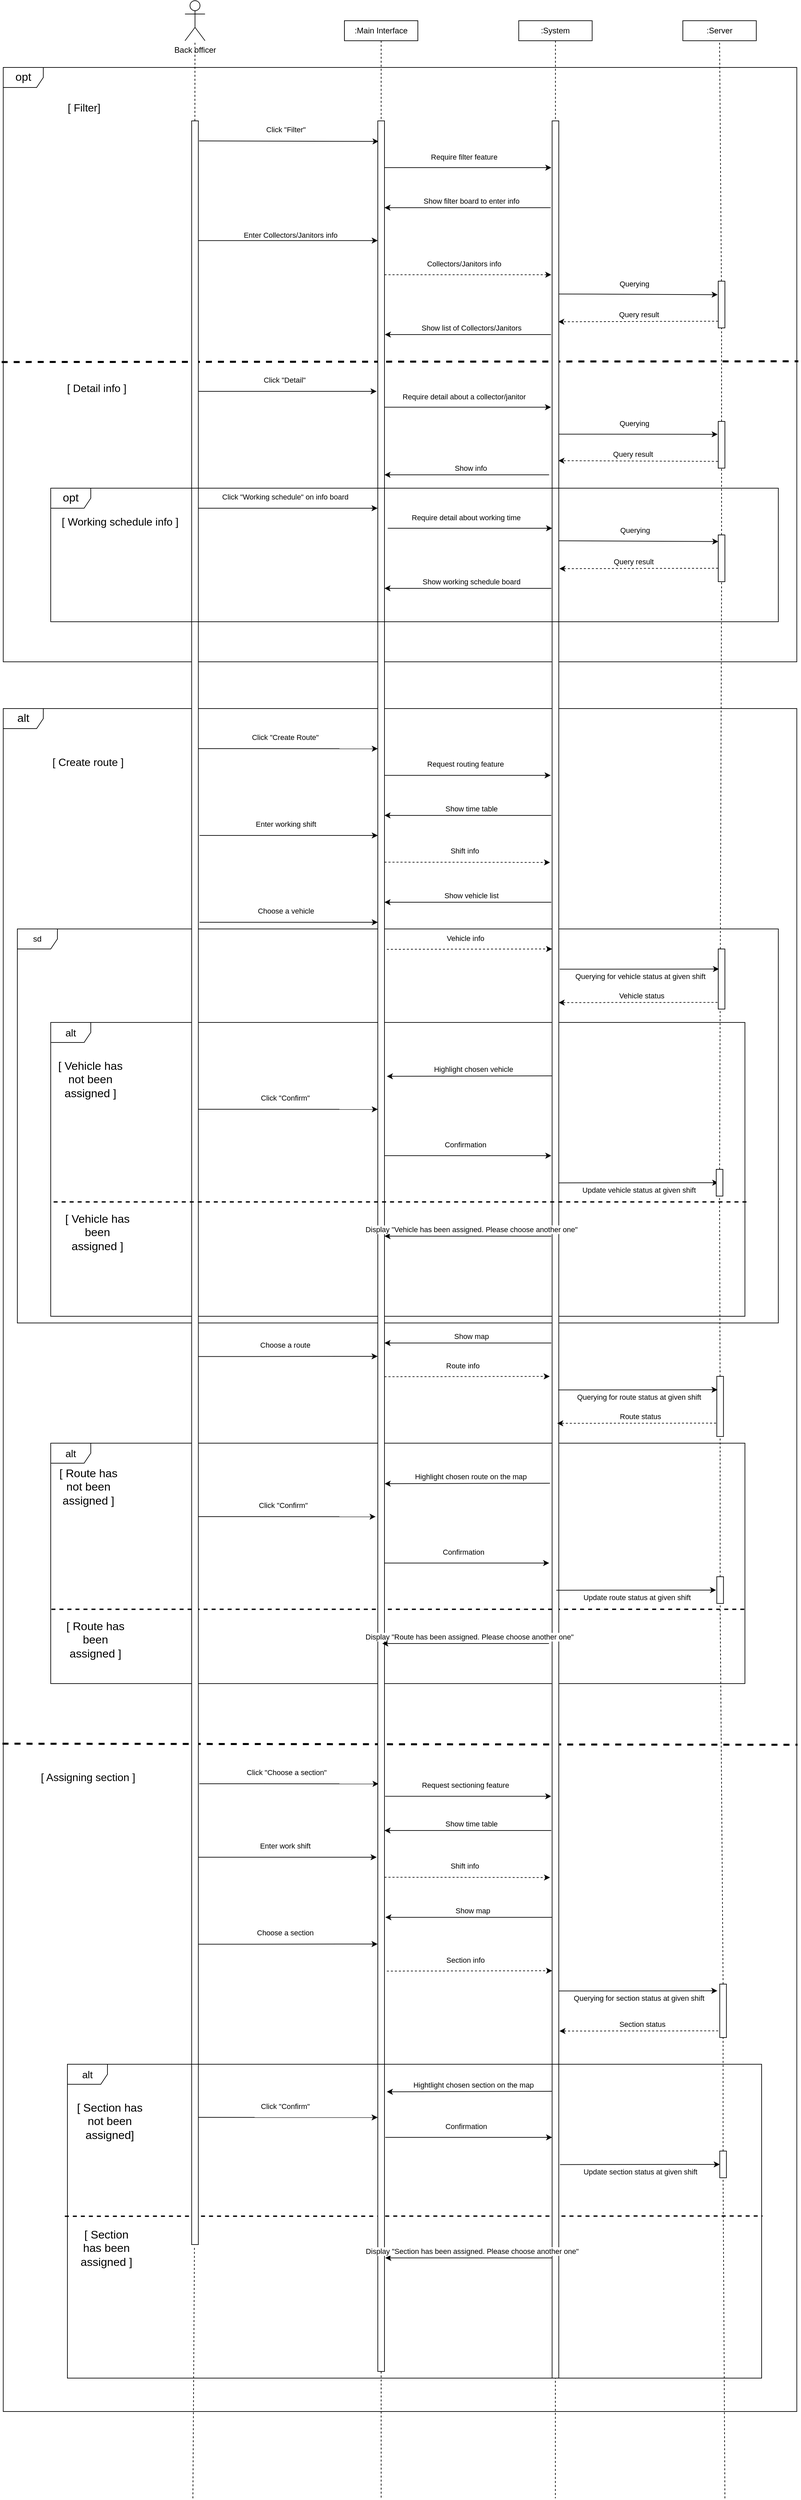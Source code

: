 <mxfile version="20.4.0" type="github">
  <diagram id="wTYYPFrZuewPzAmAuWwE" name="Page-1">
    <mxGraphModel dx="2998" dy="2350" grid="1" gridSize="10" guides="1" tooltips="1" connect="1" arrows="1" fold="1" page="1" pageScale="1" pageWidth="827" pageHeight="1169" math="0" shadow="0">
      <root>
        <mxCell id="0" />
        <mxCell id="1" parent="0" />
        <mxCell id="6wIm65cFakoA2pX9dvvW-1" value="alt" style="shape=umlFrame;whiteSpace=wrap;html=1;fontSize=17;" vertex="1" parent="1">
          <mxGeometry x="-191.14" y="960" width="1188.86" height="2550" as="geometry" />
        </mxCell>
        <mxCell id="6wIm65cFakoA2pX9dvvW-34" value="sd" style="shape=umlFrame;whiteSpace=wrap;html=1;" vertex="1" parent="1">
          <mxGeometry x="-170" y="1290" width="1140" height="590" as="geometry" />
        </mxCell>
        <mxCell id="6wIm65cFakoA2pX9dvvW-31" value="alt" style="shape=umlFrame;whiteSpace=wrap;html=1;fontSize=15;" vertex="1" parent="1">
          <mxGeometry x="-120" y="1430" width="1040" height="440" as="geometry" />
        </mxCell>
        <mxCell id="zkrP5aUea3qUz_NBRGNI-2" value="alt" style="shape=umlFrame;whiteSpace=wrap;html=1;fontSize=15;" parent="1" vertex="1">
          <mxGeometry x="-120" y="2060" width="1040" height="360" as="geometry" />
        </mxCell>
        <mxCell id="6wIm65cFakoA2pX9dvvW-7" value="opt" style="shape=umlFrame;whiteSpace=wrap;html=1;fontSize=17;" vertex="1" parent="1">
          <mxGeometry x="-191.14" width="1188.86" height="890" as="geometry" />
        </mxCell>
        <mxCell id="zkrP5aUea3qUz_NBRGNI-3" value="" style="endArrow=none;dashed=1;html=1;rounded=0;startArrow=none;exitX=0.5;exitY=1;exitDx=0;exitDy=0;" parent="1" source="zkrP5aUea3qUz_NBRGNI-10" edge="1">
          <mxGeometry width="50" height="50" relative="1" as="geometry">
            <mxPoint x="636" y="-130" as="sourcePoint" />
            <mxPoint x="636" y="3640" as="targetPoint" />
          </mxGeometry>
        </mxCell>
        <mxCell id="zkrP5aUea3qUz_NBRGNI-5" value="" style="endArrow=none;dashed=1;html=1;rounded=0;startArrow=none;exitX=0.5;exitY=1;exitDx=0;exitDy=0;" parent="1" source="6wIm65cFakoA2pX9dvvW-3" edge="1">
          <mxGeometry width="50" height="50" relative="1" as="geometry">
            <mxPoint x="372.72" y="3410" as="sourcePoint" />
            <mxPoint x="375" y="3640" as="targetPoint" />
          </mxGeometry>
        </mxCell>
        <mxCell id="zkrP5aUea3qUz_NBRGNI-8" value="Back officer" style="shape=umlActor;verticalLabelPosition=bottom;verticalAlign=top;html=1;outlineConnect=0;" parent="1" vertex="1">
          <mxGeometry x="81.14" y="-100" width="30" height="60" as="geometry" />
        </mxCell>
        <mxCell id="zkrP5aUea3qUz_NBRGNI-9" value=":Main Interface" style="rounded=0;whiteSpace=wrap;html=1;" parent="1" vertex="1">
          <mxGeometry x="320" y="-70" width="110" height="30" as="geometry" />
        </mxCell>
        <mxCell id="zkrP5aUea3qUz_NBRGNI-10" value=":System" style="rounded=0;whiteSpace=wrap;html=1;" parent="1" vertex="1">
          <mxGeometry x="581.14" y="-70" width="110" height="30" as="geometry" />
        </mxCell>
        <mxCell id="zkrP5aUea3qUz_NBRGNI-11" value="" style="endArrow=none;dashed=1;html=1;rounded=0;startArrow=none;" parent="1" target="zkrP5aUea3qUz_NBRGNI-8" edge="1">
          <mxGeometry width="50" height="50" relative="1" as="geometry">
            <mxPoint x="95.971" y="80" as="sourcePoint" />
            <mxPoint x="94" y="-100" as="targetPoint" />
          </mxGeometry>
        </mxCell>
        <mxCell id="zkrP5aUea3qUz_NBRGNI-12" value="&lt;font style=&quot;font-size: 16px;&quot;&gt;[ Filter]&lt;/font&gt;" style="text;html=1;strokeColor=none;fillColor=none;align=center;verticalAlign=middle;whiteSpace=wrap;rounded=0;" parent="1" vertex="1">
          <mxGeometry x="-170" y="50" width="200" height="20" as="geometry" />
        </mxCell>
        <mxCell id="zkrP5aUea3qUz_NBRGNI-13" value="" style="endArrow=none;dashed=1;html=1;rounded=0;exitX=-0.002;exitY=0.145;exitDx=0;exitDy=0;exitPerimeter=0;strokeWidth=3;" parent="1" edge="1">
          <mxGeometry width="50" height="50" relative="1" as="geometry">
            <mxPoint x="-193.518" y="441.1" as="sourcePoint" />
            <mxPoint x="1000" y="440" as="targetPoint" />
          </mxGeometry>
        </mxCell>
        <mxCell id="zkrP5aUea3qUz_NBRGNI-14" style="edgeStyle=orthogonalEdgeStyle;rounded=0;orthogonalLoop=1;jettySize=auto;html=1;exitX=0.5;exitY=1;exitDx=0;exitDy=0;" parent="1" edge="1">
          <mxGeometry relative="1" as="geometry">
            <mxPoint x="580" y="260" as="sourcePoint" />
            <mxPoint x="580" y="260" as="targetPoint" />
          </mxGeometry>
        </mxCell>
        <mxCell id="zkrP5aUea3qUz_NBRGNI-15" value=":Server" style="rounded=0;whiteSpace=wrap;html=1;" parent="1" vertex="1">
          <mxGeometry x="827" y="-70" width="110" height="30" as="geometry" />
        </mxCell>
        <mxCell id="zkrP5aUea3qUz_NBRGNI-16" value="" style="endArrow=none;dashed=1;html=1;rounded=0;entryX=0.5;entryY=1;entryDx=0;entryDy=0;startArrow=none;" parent="1" source="zkrP5aUea3qUz_NBRGNI-43" target="zkrP5aUea3qUz_NBRGNI-15" edge="1">
          <mxGeometry width="50" height="50" relative="1" as="geometry">
            <mxPoint x="885" y="2000" as="sourcePoint" />
            <mxPoint x="884.5" y="90" as="targetPoint" />
          </mxGeometry>
        </mxCell>
        <mxCell id="zkrP5aUea3qUz_NBRGNI-17" value="Enter Collectors/Janitors info" style="endArrow=classic;html=1;rounded=0;entryX=-0.008;entryY=0.081;entryDx=0;entryDy=0;entryPerimeter=0;exitX=0.962;exitY=0.081;exitDx=0;exitDy=0;exitPerimeter=0;" parent="1" edge="1">
          <mxGeometry x="0.028" y="8" width="50" height="50" relative="1" as="geometry">
            <mxPoint x="99.62" y="259.2" as="sourcePoint" />
            <mxPoint x="369.92" y="259.2" as="targetPoint" />
            <mxPoint as="offset" />
          </mxGeometry>
        </mxCell>
        <mxCell id="zkrP5aUea3qUz_NBRGNI-18" value="Collectors/Janitors info" style="endArrow=classic;html=1;rounded=0;entryX=-0.011;entryY=0.097;entryDx=0;entryDy=0;entryPerimeter=0;dashed=1;exitX=1.006;exitY=0.097;exitDx=0;exitDy=0;exitPerimeter=0;" parent="1" edge="1">
          <mxGeometry x="-0.05" y="16" width="50" height="50" relative="1" as="geometry">
            <mxPoint x="380.06" y="310.4" as="sourcePoint" />
            <mxPoint x="629.89" y="310.4" as="targetPoint" />
            <mxPoint as="offset" />
          </mxGeometry>
        </mxCell>
        <mxCell id="zkrP5aUea3qUz_NBRGNI-19" value="Querying" style="endArrow=classic;html=1;rounded=0;exitX=1.033;exitY=0.106;exitDx=0;exitDy=0;entryX=-0.078;entryY=0.289;entryDx=0;entryDy=0;entryPerimeter=0;exitPerimeter=0;" parent="1" target="zkrP5aUea3qUz_NBRGNI-43" edge="1">
          <mxGeometry x="-0.05" y="16" width="50" height="50" relative="1" as="geometry">
            <mxPoint x="640.33" y="339.2" as="sourcePoint" />
            <mxPoint x="876.24" y="334.74" as="targetPoint" />
            <mxPoint as="offset" />
          </mxGeometry>
        </mxCell>
        <mxCell id="zkrP5aUea3qUz_NBRGNI-20" value="Query result" style="endArrow=classic;html=1;rounded=0;exitX=-0.025;exitY=0.857;exitDx=0;exitDy=0;exitPerimeter=0;dashed=1;entryX=1.028;entryY=0.119;entryDx=0;entryDy=0;entryPerimeter=0;" parent="1" source="zkrP5aUea3qUz_NBRGNI-43" edge="1">
          <mxGeometry x="-0.009" y="-10" width="50" height="50" relative="1" as="geometry">
            <mxPoint x="879.06" y="376.6" as="sourcePoint" />
            <mxPoint x="640.28" y="380.8" as="targetPoint" />
            <mxPoint as="offset" />
          </mxGeometry>
        </mxCell>
        <mxCell id="zkrP5aUea3qUz_NBRGNI-21" style="edgeStyle=orthogonalEdgeStyle;rounded=0;orthogonalLoop=1;jettySize=auto;html=1;exitX=0.5;exitY=1;exitDx=0;exitDy=0;dashed=1;" parent="1" source="zkrP5aUea3qUz_NBRGNI-12" target="zkrP5aUea3qUz_NBRGNI-12" edge="1">
          <mxGeometry relative="1" as="geometry" />
        </mxCell>
        <mxCell id="zkrP5aUea3qUz_NBRGNI-22" value="Show list of Collectors/Janitors" style="endArrow=classic;html=1;rounded=0;exitX=-0.054;exitY=0.125;exitDx=0;exitDy=0;exitPerimeter=0;entryX=1.054;entryY=0.125;entryDx=0;entryDy=0;entryPerimeter=0;" parent="1" edge="1">
          <mxGeometry x="-0.043" y="-10" width="50" height="50" relative="1" as="geometry">
            <mxPoint x="629.46" y="400" as="sourcePoint" />
            <mxPoint x="380.54" y="400" as="targetPoint" />
            <mxPoint as="offset" />
          </mxGeometry>
        </mxCell>
        <mxCell id="zkrP5aUea3qUz_NBRGNI-23" value="&lt;font style=&quot;font-size: 16px;&quot;&gt;[ Detail info ]&lt;/font&gt;" style="text;html=1;strokeColor=none;fillColor=none;align=center;verticalAlign=middle;whiteSpace=wrap;rounded=0;" parent="1" vertex="1">
          <mxGeometry x="-175.79" y="470" width="250" height="20" as="geometry" />
        </mxCell>
        <mxCell id="zkrP5aUea3qUz_NBRGNI-24" value="Click &quot;Detail&quot;" style="endArrow=classic;html=1;rounded=0;exitX=1.003;exitY=0.194;exitDx=0;exitDy=0;exitPerimeter=0;entryX=-0.183;entryY=0.194;entryDx=0;entryDy=0;entryPerimeter=0;" parent="1" edge="1">
          <mxGeometry x="-0.032" y="17" width="50" height="50" relative="1" as="geometry">
            <mxPoint x="100.03" y="485.02" as="sourcePoint" />
            <mxPoint x="368.17" y="485.02" as="targetPoint" />
            <mxPoint as="offset" />
          </mxGeometry>
        </mxCell>
        <mxCell id="zkrP5aUea3qUz_NBRGNI-25" value="Require detail about a collector/janitor" style="endArrow=classic;html=1;rounded=0;exitX=1.026;exitY=0.159;exitDx=0;exitDy=0;exitPerimeter=0;entryX=-0.051;entryY=0.159;entryDx=0;entryDy=0;entryPerimeter=0;" parent="1" edge="1">
          <mxGeometry x="-0.05" y="16" width="50" height="50" relative="1" as="geometry">
            <mxPoint x="380.26" y="508.8" as="sourcePoint" />
            <mxPoint x="629.49" y="508.8" as="targetPoint" />
            <mxPoint as="offset" />
          </mxGeometry>
        </mxCell>
        <mxCell id="zkrP5aUea3qUz_NBRGNI-26" value="Querying" style="endArrow=classic;html=1;rounded=0;exitX=1.017;exitY=0.229;exitDx=0;exitDy=0;exitPerimeter=0;entryX=-0.08;entryY=0.276;entryDx=0;entryDy=0;entryPerimeter=0;" parent="1" target="zkrP5aUea3qUz_NBRGNI-45" edge="1">
          <mxGeometry x="-0.05" y="16" width="50" height="50" relative="1" as="geometry">
            <mxPoint x="640.17" y="549.07" as="sourcePoint" />
            <mxPoint x="879.07" y="547.68" as="targetPoint" />
            <mxPoint as="offset" />
          </mxGeometry>
        </mxCell>
        <mxCell id="zkrP5aUea3qUz_NBRGNI-27" value="Query result" style="endArrow=classic;html=1;rounded=0;exitX=-0.054;exitY=0.855;exitDx=0;exitDy=0;dashed=1;entryX=1.052;entryY=0.184;entryDx=0;entryDy=0;exitPerimeter=0;entryPerimeter=0;" parent="1" source="zkrP5aUea3qUz_NBRGNI-45" edge="1">
          <mxGeometry x="0.066" y="-10" width="50" height="50" relative="1" as="geometry">
            <mxPoint x="876.24" y="585.9" as="sourcePoint" />
            <mxPoint x="640.52" y="588.8" as="targetPoint" />
            <Array as="points" />
            <mxPoint as="offset" />
          </mxGeometry>
        </mxCell>
        <mxCell id="zkrP5aUea3qUz_NBRGNI-28" value="Show info" style="endArrow=classic;html=1;rounded=0;exitX=-0.197;exitY=0.264;exitDx=0;exitDy=0;exitPerimeter=0;entryX=1.141;entryY=0.264;entryDx=0;entryDy=0;entryPerimeter=0;" parent="1" edge="1">
          <mxGeometry x="-0.043" y="-10" width="50" height="50" relative="1" as="geometry">
            <mxPoint x="626.62" y="610.0" as="sourcePoint" />
            <mxPoint x="380.0" y="610.0" as="targetPoint" />
            <mxPoint as="offset" />
          </mxGeometry>
        </mxCell>
        <mxCell id="zkrP5aUea3qUz_NBRGNI-29" value="Click &quot;Working schedule&quot; on info board" style="endArrow=classic;html=1;rounded=0;exitX=1.093;exitY=0.2;exitDx=0;exitDy=0;exitPerimeter=0;entryX=0.057;entryY=0.2;entryDx=0;entryDy=0;entryPerimeter=0;" parent="1" edge="1">
          <mxGeometry x="-0.032" y="17" width="50" height="50" relative="1" as="geometry">
            <mxPoint x="100.0" y="660" as="sourcePoint" />
            <mxPoint x="369.64" y="660" as="targetPoint" />
            <mxPoint as="offset" />
          </mxGeometry>
        </mxCell>
        <mxCell id="zkrP5aUea3qUz_NBRGNI-30" value="Require detail about working time" style="endArrow=classic;html=1;rounded=0;exitX=1.2;exitY=0.292;exitDx=0;exitDy=0;exitPerimeter=0;entryX=-0.174;entryY=0.292;entryDx=0;entryDy=0;entryPerimeter=0;" parent="1" edge="1">
          <mxGeometry x="-0.05" y="16" width="50" height="50" relative="1" as="geometry">
            <mxPoint x="384.88" y="690.0" as="sourcePoint" />
            <mxPoint x="631.14" y="690.0" as="targetPoint" />
            <mxPoint as="offset" />
          </mxGeometry>
        </mxCell>
        <mxCell id="zkrP5aUea3qUz_NBRGNI-31" value="Querying" style="endArrow=classic;html=1;rounded=0;exitX=1;exitY=0.211;exitDx=0;exitDy=0;exitPerimeter=0;entryX=0.011;entryY=0.141;entryDx=0;entryDy=0;entryPerimeter=0;" parent="1" target="zkrP5aUea3qUz_NBRGNI-47" edge="1">
          <mxGeometry x="-0.05" y="16" width="50" height="50" relative="1" as="geometry">
            <mxPoint x="641.14" y="708.78" as="sourcePoint" />
            <mxPoint x="879" y="687.82" as="targetPoint" />
            <mxPoint as="offset" />
          </mxGeometry>
        </mxCell>
        <mxCell id="zkrP5aUea3qUz_NBRGNI-32" value="Query result" style="endArrow=classic;html=1;rounded=0;exitX=-0.027;exitY=0.713;exitDx=0;exitDy=0;exitPerimeter=0;dashed=1;entryX=1.086;entryY=0.225;entryDx=0;entryDy=0;entryPerimeter=0;" parent="1" source="zkrP5aUea3qUz_NBRGNI-47" edge="1">
          <mxGeometry x="0.066" y="-10" width="50" height="50" relative="1" as="geometry">
            <mxPoint x="880.94" y="733.32" as="sourcePoint" />
            <mxPoint x="642" y="750.5" as="targetPoint" />
            <Array as="points" />
            <mxPoint as="offset" />
          </mxGeometry>
        </mxCell>
        <mxCell id="zkrP5aUea3qUz_NBRGNI-33" value="Show working schedule board" style="endArrow=classic;html=1;rounded=0;exitX=-0.06;exitY=0.234;exitDx=0;exitDy=0;exitPerimeter=0;entryX=0.957;entryY=0.234;entryDx=0;entryDy=0;entryPerimeter=0;" parent="1" edge="1">
          <mxGeometry x="-0.043" y="-10" width="50" height="50" relative="1" as="geometry">
            <mxPoint x="629.83" y="780.0" as="sourcePoint" />
            <mxPoint x="380.0" y="780.0" as="targetPoint" />
            <mxPoint as="offset" />
          </mxGeometry>
        </mxCell>
        <mxCell id="zkrP5aUea3qUz_NBRGNI-35" value="&lt;font style=&quot;font-size: 16px;&quot;&gt;[ Create route ]&lt;/font&gt;" style="text;html=1;strokeColor=none;fillColor=none;align=center;verticalAlign=middle;whiteSpace=wrap;rounded=0;" parent="1" vertex="1">
          <mxGeometry x="-158.86" y="1030" width="190" height="20" as="geometry" />
        </mxCell>
        <mxCell id="zkrP5aUea3qUz_NBRGNI-36" value="Click &quot;Create Route&quot;" style="endArrow=classic;html=1;rounded=0;exitX=1.14;exitY=0.383;exitDx=0;exitDy=0;exitPerimeter=0;" parent="1" edge="1">
          <mxGeometry x="-0.032" y="17" width="50" height="50" relative="1" as="geometry">
            <mxPoint x="101.4" y="1020" as="sourcePoint" />
            <mxPoint x="370.0" y="1020.11" as="targetPoint" />
            <mxPoint as="offset" />
          </mxGeometry>
        </mxCell>
        <mxCell id="zkrP5aUea3qUz_NBRGNI-37" value="Choose a route" style="endArrow=classic;html=1;rounded=0;exitX=1.14;exitY=0.383;exitDx=0;exitDy=0;exitPerimeter=0;entryX=-0.106;entryY=0.439;entryDx=0;entryDy=0;entryPerimeter=0;" parent="1" edge="1">
          <mxGeometry x="-0.032" y="17" width="50" height="50" relative="1" as="geometry">
            <mxPoint x="101.14" y="1930.29" as="sourcePoint" />
            <mxPoint x="369.68" y="1930" as="targetPoint" />
            <mxPoint as="offset" />
          </mxGeometry>
        </mxCell>
        <mxCell id="zkrP5aUea3qUz_NBRGNI-38" value="Click &quot;Filter&quot;" style="endArrow=classic;html=1;rounded=0;exitX=1.114;exitY=0.016;exitDx=0;exitDy=0;exitPerimeter=0;" parent="1" edge="1">
          <mxGeometry x="-0.032" y="17" width="50" height="50" relative="1" as="geometry">
            <mxPoint x="102.28" y="110" as="sourcePoint" />
            <mxPoint x="371.14" y="110.72" as="targetPoint" />
            <mxPoint as="offset" />
          </mxGeometry>
        </mxCell>
        <mxCell id="zkrP5aUea3qUz_NBRGNI-39" value="Route info" style="endArrow=classic;html=1;rounded=0;entryX=-0.243;entryY=0.097;entryDx=0;entryDy=0;entryPerimeter=0;dashed=1;" parent="1" edge="1">
          <mxGeometry x="-0.05" y="16" width="50" height="50" relative="1" as="geometry">
            <mxPoint x="380.0" y="1960.49" as="sourcePoint" />
            <mxPoint x="627.57" y="1960" as="targetPoint" />
            <mxPoint as="offset" />
          </mxGeometry>
        </mxCell>
        <mxCell id="zkrP5aUea3qUz_NBRGNI-40" value="Highlight chosen route on the map" style="endArrow=classic;html=1;rounded=0;entryX=1.141;entryY=0.603;entryDx=0;entryDy=0;entryPerimeter=0;" parent="1" edge="1">
          <mxGeometry x="-0.043" y="-10" width="50" height="50" relative="1" as="geometry">
            <mxPoint x="627.85" y="2120" as="sourcePoint" />
            <mxPoint x="380.26" y="2120.69" as="targetPoint" />
            <mxPoint as="offset" />
          </mxGeometry>
        </mxCell>
        <mxCell id="zkrP5aUea3qUz_NBRGNI-42" value="Enter working shift" style="endArrow=classic;html=1;rounded=0;exitX=1.189;exitY=0.475;exitDx=0;exitDy=0;exitPerimeter=0;entryX=-0.1;entryY=0.475;entryDx=0;entryDy=0;entryPerimeter=0;" parent="1" edge="1">
          <mxGeometry x="-0.032" y="17" width="50" height="50" relative="1" as="geometry">
            <mxPoint x="102.89" y="1150" as="sourcePoint" />
            <mxPoint x="370" y="1150" as="targetPoint" />
            <mxPoint as="offset" />
          </mxGeometry>
        </mxCell>
        <mxCell id="zkrP5aUea3qUz_NBRGNI-43" value="" style="rounded=0;whiteSpace=wrap;html=1;" parent="1" vertex="1">
          <mxGeometry x="880" y="320" width="10" height="70" as="geometry" />
        </mxCell>
        <mxCell id="zkrP5aUea3qUz_NBRGNI-44" value="" style="endArrow=none;dashed=1;html=1;rounded=0;entryX=0.5;entryY=1;entryDx=0;entryDy=0;startArrow=none;" parent="1" source="zkrP5aUea3qUz_NBRGNI-45" target="zkrP5aUea3qUz_NBRGNI-43" edge="1">
          <mxGeometry width="50" height="50" relative="1" as="geometry">
            <mxPoint x="885.0" y="2000" as="sourcePoint" />
            <mxPoint x="885.0" y="80" as="targetPoint" />
          </mxGeometry>
        </mxCell>
        <mxCell id="zkrP5aUea3qUz_NBRGNI-45" value="" style="rounded=0;whiteSpace=wrap;html=1;" parent="1" vertex="1">
          <mxGeometry x="880" y="530" width="10" height="70" as="geometry" />
        </mxCell>
        <mxCell id="zkrP5aUea3qUz_NBRGNI-46" value="" style="endArrow=none;dashed=1;html=1;rounded=0;entryX=0.5;entryY=1;entryDx=0;entryDy=0;startArrow=none;" parent="1" source="zkrP5aUea3qUz_NBRGNI-47" target="zkrP5aUea3qUz_NBRGNI-45" edge="1">
          <mxGeometry width="50" height="50" relative="1" as="geometry">
            <mxPoint x="885.0" y="2000" as="sourcePoint" />
            <mxPoint x="885" y="390" as="targetPoint" />
          </mxGeometry>
        </mxCell>
        <mxCell id="zkrP5aUea3qUz_NBRGNI-47" value="" style="rounded=0;whiteSpace=wrap;html=1;" parent="1" vertex="1">
          <mxGeometry x="880" y="700" width="10" height="70" as="geometry" />
        </mxCell>
        <mxCell id="zkrP5aUea3qUz_NBRGNI-48" value="" style="endArrow=none;dashed=1;html=1;rounded=0;entryX=0.5;entryY=1;entryDx=0;entryDy=0;startArrow=none;" parent="1" source="6wIm65cFakoA2pX9dvvW-22" target="zkrP5aUea3qUz_NBRGNI-47" edge="1">
          <mxGeometry width="50" height="50" relative="1" as="geometry">
            <mxPoint x="885.0" y="2000" as="sourcePoint" />
            <mxPoint x="885" y="600" as="targetPoint" />
          </mxGeometry>
        </mxCell>
        <mxCell id="zkrP5aUea3qUz_NBRGNI-50" value="" style="rounded=0;whiteSpace=wrap;html=1;" parent="1" vertex="1">
          <mxGeometry x="877.85" y="2260" width="10" height="40" as="geometry" />
        </mxCell>
        <mxCell id="zkrP5aUea3qUz_NBRGNI-52" value="&lt;font style=&quot;font-size: 17px;&quot;&gt;[ Route has not been assigned ]&lt;/font&gt;" style="text;html=1;strokeColor=none;fillColor=none;align=center;verticalAlign=middle;whiteSpace=wrap;rounded=0;fontSize=15;" parent="1" vertex="1">
          <mxGeometry x="-114.08" y="2120" width="100.79" height="11" as="geometry" />
        </mxCell>
        <mxCell id="zkrP5aUea3qUz_NBRGNI-53" value="" style="endArrow=none;dashed=1;html=1;rounded=0;fontSize=17;entryX=0.999;entryY=0.691;entryDx=0;entryDy=0;entryPerimeter=0;exitX=0.001;exitY=0.691;exitDx=0;exitDy=0;exitPerimeter=0;strokeWidth=2;" parent="1" source="zkrP5aUea3qUz_NBRGNI-2" target="zkrP5aUea3qUz_NBRGNI-2" edge="1">
          <mxGeometry width="50" height="50" relative="1" as="geometry">
            <mxPoint x="-113.29" y="2310" as="sourcePoint" />
            <mxPoint x="936.71" y="2400" as="targetPoint" />
          </mxGeometry>
        </mxCell>
        <mxCell id="zkrP5aUea3qUz_NBRGNI-54" value="&lt;span style=&quot;font-size: 17px;&quot;&gt;[ Route has been assigned ]&lt;/span&gt;" style="text;html=1;strokeColor=none;fillColor=none;align=center;verticalAlign=middle;whiteSpace=wrap;rounded=0;fontSize=15;" parent="1" vertex="1">
          <mxGeometry x="-103.29" y="2350" width="100" height="10" as="geometry" />
        </mxCell>
        <mxCell id="zkrP5aUea3qUz_NBRGNI-56" value="" style="endArrow=none;dashed=1;html=1;rounded=0;startArrow=none;entryX=0.5;entryY=1;entryDx=0;entryDy=0;exitX=0.5;exitY=0;exitDx=0;exitDy=0;" parent="1" target="zkrP5aUea3qUz_NBRGNI-50" edge="1" source="zkrP5aUea3qUz_NBRGNI-87">
          <mxGeometry width="50" height="50" relative="1" as="geometry">
            <mxPoint x="886" y="2240" as="sourcePoint" />
            <mxPoint x="886" y="1450" as="targetPoint" />
          </mxGeometry>
        </mxCell>
        <mxCell id="zkrP5aUea3qUz_NBRGNI-57" value="" style="endArrow=none;dashed=1;html=1;rounded=0;startArrow=none;entryX=0.418;entryY=1.001;entryDx=0;entryDy=0;entryPerimeter=0;" parent="1" target="6wIm65cFakoA2pX9dvvW-5" edge="1">
          <mxGeometry width="50" height="50" relative="1" as="geometry">
            <mxPoint x="93" y="3640" as="sourcePoint" />
            <mxPoint x="93.128" y="3190" as="targetPoint" />
          </mxGeometry>
        </mxCell>
        <mxCell id="zkrP5aUea3qUz_NBRGNI-58" value="Shift info" style="endArrow=classic;html=1;rounded=0;entryX=-0.095;entryY=0.487;entryDx=0;entryDy=0;entryPerimeter=0;dashed=1;" parent="1" edge="1">
          <mxGeometry x="-0.032" y="17" width="50" height="50" relative="1" as="geometry">
            <mxPoint x="380" y="1190" as="sourcePoint" />
            <mxPoint x="628.05" y="1190.4" as="targetPoint" />
            <mxPoint as="offset" />
          </mxGeometry>
        </mxCell>
        <mxCell id="zkrP5aUea3qUz_NBRGNI-60" value="" style="endArrow=none;dashed=1;html=1;rounded=0;entryX=0.5;entryY=1;entryDx=0;entryDy=0;startArrow=none;" parent="1" source="zkrP5aUea3qUz_NBRGNI-50" edge="1">
          <mxGeometry width="50" height="50" relative="1" as="geometry">
            <mxPoint x="882.824" y="2300" as="sourcePoint" />
            <mxPoint x="882.85" y="2040" as="targetPoint" />
          </mxGeometry>
        </mxCell>
        <mxCell id="zkrP5aUea3qUz_NBRGNI-61" value="Click &quot;Confirm&quot;" style="endArrow=classic;html=1;rounded=0;exitX=1.14;exitY=0.383;exitDx=0;exitDy=0;exitPerimeter=0;" parent="1" edge="1">
          <mxGeometry x="-0.032" y="17" width="50" height="50" relative="1" as="geometry">
            <mxPoint x="98.11" y="2170" as="sourcePoint" />
            <mxPoint x="366.71" y="2170.11" as="targetPoint" />
            <mxPoint as="offset" />
          </mxGeometry>
        </mxCell>
        <mxCell id="zkrP5aUea3qUz_NBRGNI-63" value="Request routing feature" style="endArrow=classic;html=1;rounded=0;exitX=1.091;exitY=0.259;exitDx=0;exitDy=0;exitPerimeter=0;entryX=-0.017;entryY=0.259;entryDx=0;entryDy=0;entryPerimeter=0;" parent="1" edge="1">
          <mxGeometry x="-0.032" y="17" width="50" height="50" relative="1" as="geometry">
            <mxPoint x="380.0" y="1060.0" as="sourcePoint" />
            <mxPoint x="628.92" y="1060.0" as="targetPoint" />
            <mxPoint as="offset" />
          </mxGeometry>
        </mxCell>
        <mxCell id="zkrP5aUea3qUz_NBRGNI-64" value="Show time table" style="endArrow=classic;html=1;rounded=0;exitX=-0.06;exitY=0.234;exitDx=0;exitDy=0;exitPerimeter=0;entryX=0.957;entryY=0.234;entryDx=0;entryDy=0;entryPerimeter=0;" parent="1" edge="1">
          <mxGeometry x="-0.043" y="-10" width="50" height="50" relative="1" as="geometry">
            <mxPoint x="629.83" y="1120" as="sourcePoint" />
            <mxPoint x="380" y="1120" as="targetPoint" />
            <mxPoint as="offset" />
          </mxGeometry>
        </mxCell>
        <mxCell id="zkrP5aUea3qUz_NBRGNI-65" value="Show map" style="endArrow=classic;html=1;rounded=0;exitX=-0.06;exitY=0.234;exitDx=0;exitDy=0;exitPerimeter=0;entryX=0.957;entryY=0.234;entryDx=0;entryDy=0;entryPerimeter=0;" parent="1" edge="1">
          <mxGeometry x="-0.043" y="-10" width="50" height="50" relative="1" as="geometry">
            <mxPoint x="629.83" y="1910" as="sourcePoint" />
            <mxPoint x="380.0" y="1910" as="targetPoint" />
            <mxPoint as="offset" />
          </mxGeometry>
        </mxCell>
        <mxCell id="zkrP5aUea3qUz_NBRGNI-66" value="Confirmation" style="endArrow=classic;html=1;rounded=0;exitX=1.14;exitY=0.383;exitDx=0;exitDy=0;exitPerimeter=0;" parent="1" edge="1">
          <mxGeometry x="-0.032" y="17" width="50" height="50" relative="1" as="geometry">
            <mxPoint x="376.71" y="2239.5" as="sourcePoint" />
            <mxPoint x="626.71" y="2239.5" as="targetPoint" />
            <mxPoint as="offset" />
          </mxGeometry>
        </mxCell>
        <mxCell id="zkrP5aUea3qUz_NBRGNI-67" value="Show filter board to enter info" style="endArrow=classic;html=1;rounded=0;exitX=-0.054;exitY=0.125;exitDx=0;exitDy=0;exitPerimeter=0;entryX=1.054;entryY=0.125;entryDx=0;entryDy=0;entryPerimeter=0;" parent="1" edge="1">
          <mxGeometry x="-0.043" y="-10" width="50" height="50" relative="1" as="geometry">
            <mxPoint x="628.92" y="210" as="sourcePoint" />
            <mxPoint x="380" y="210" as="targetPoint" />
            <mxPoint as="offset" />
          </mxGeometry>
        </mxCell>
        <mxCell id="zkrP5aUea3qUz_NBRGNI-68" value="Require filter feature" style="endArrow=classic;html=1;rounded=0;exitX=1.2;exitY=0.292;exitDx=0;exitDy=0;exitPerimeter=0;" parent="1" edge="1">
          <mxGeometry x="-0.05" y="16" width="50" height="50" relative="1" as="geometry">
            <mxPoint x="380" y="150.0" as="sourcePoint" />
            <mxPoint x="630" y="150" as="targetPoint" />
            <mxPoint as="offset" />
          </mxGeometry>
        </mxCell>
        <mxCell id="zkrP5aUea3qUz_NBRGNI-69" value="" style="endArrow=none;dashed=1;html=1;rounded=0;exitX=0;exitY=0.229;exitDx=0;exitDy=0;exitPerimeter=0;strokeWidth=3;" parent="1" edge="1">
          <mxGeometry width="50" height="50" relative="1" as="geometry">
            <mxPoint x="-192.28" y="2510.003" as="sourcePoint" />
            <mxPoint x="998.86" y="2511.67" as="targetPoint" />
            <Array as="points" />
          </mxGeometry>
        </mxCell>
        <mxCell id="zkrP5aUea3qUz_NBRGNI-70" value="&lt;span style=&quot;font-size: 16px;&quot;&gt;[ Assigning section ]&lt;/span&gt;" style="text;html=1;strokeColor=none;fillColor=none;align=center;verticalAlign=middle;whiteSpace=wrap;rounded=0;" parent="1" vertex="1">
          <mxGeometry x="-158.86" y="2550" width="190" height="20" as="geometry" />
        </mxCell>
        <mxCell id="zkrP5aUea3qUz_NBRGNI-71" value="Click &quot;Choose a section&quot;" style="endArrow=classic;html=1;rounded=0;exitX=1.14;exitY=0.383;exitDx=0;exitDy=0;exitPerimeter=0;" parent="1" edge="1">
          <mxGeometry x="-0.032" y="17" width="50" height="50" relative="1" as="geometry">
            <mxPoint x="102.54" y="2570" as="sourcePoint" />
            <mxPoint x="371.14" y="2570.11" as="targetPoint" />
            <mxPoint as="offset" />
          </mxGeometry>
        </mxCell>
        <mxCell id="zkrP5aUea3qUz_NBRGNI-72" value="Choose a section" style="endArrow=classic;html=1;rounded=0;exitX=1.14;exitY=0.383;exitDx=0;exitDy=0;exitPerimeter=0;entryX=-0.106;entryY=0.439;entryDx=0;entryDy=0;entryPerimeter=0;" parent="1" edge="1">
          <mxGeometry x="-0.032" y="17" width="50" height="50" relative="1" as="geometry">
            <mxPoint x="101.14" y="2810.29" as="sourcePoint" />
            <mxPoint x="369.68" y="2810" as="targetPoint" />
            <mxPoint as="offset" />
          </mxGeometry>
        </mxCell>
        <mxCell id="zkrP5aUea3qUz_NBRGNI-73" value="Section info" style="endArrow=classic;html=1;rounded=0;entryX=-0.243;entryY=0.097;entryDx=0;entryDy=0;entryPerimeter=0;dashed=1;" parent="1" edge="1">
          <mxGeometry x="-0.05" y="16" width="50" height="50" relative="1" as="geometry">
            <mxPoint x="383.57" y="2850.49" as="sourcePoint" />
            <mxPoint x="631.14" y="2850" as="targetPoint" />
            <mxPoint as="offset" />
          </mxGeometry>
        </mxCell>
        <mxCell id="zkrP5aUea3qUz_NBRGNI-74" value="Querying for section status at given shift" style="endArrow=classic;html=1;rounded=0;exitX=1;exitY=0.482;exitDx=0;exitDy=0;exitPerimeter=0;entryX=-0.133;entryY=0.479;entryDx=0;entryDy=0;entryPerimeter=0;" parent="1" edge="1">
          <mxGeometry x="0.009" y="-11" width="50" height="50" relative="1" as="geometry">
            <mxPoint x="640.0" y="2880.28" as="sourcePoint" />
            <mxPoint x="878.67" y="2880" as="targetPoint" />
            <Array as="points" />
            <mxPoint as="offset" />
          </mxGeometry>
        </mxCell>
        <mxCell id="zkrP5aUea3qUz_NBRGNI-75" value="Section status" style="endArrow=classic;html=1;rounded=0;exitX=-0.2;exitY=0.507;exitDx=0;exitDy=0;exitPerimeter=0;dashed=1;" parent="1" edge="1">
          <mxGeometry x="-0.043" y="-10" width="50" height="50" relative="1" as="geometry">
            <mxPoint x="880.0" y="2940" as="sourcePoint" />
            <mxPoint x="642.0" y="2940.26" as="targetPoint" />
            <mxPoint as="offset" />
          </mxGeometry>
        </mxCell>
        <mxCell id="zkrP5aUea3qUz_NBRGNI-76" value="Enter work shift" style="endArrow=classic;html=1;rounded=0;exitX=1.189;exitY=0.475;exitDx=0;exitDy=0;exitPerimeter=0;entryX=-0.1;entryY=0.475;entryDx=0;entryDy=0;entryPerimeter=0;" parent="1" edge="1">
          <mxGeometry x="-0.032" y="17" width="50" height="50" relative="1" as="geometry">
            <mxPoint x="101.14" y="2680" as="sourcePoint" />
            <mxPoint x="368.25" y="2680" as="targetPoint" />
            <mxPoint as="offset" />
          </mxGeometry>
        </mxCell>
        <mxCell id="zkrP5aUea3qUz_NBRGNI-77" value="Shift info" style="endArrow=classic;html=1;rounded=0;entryX=-0.095;entryY=0.487;entryDx=0;entryDy=0;entryPerimeter=0;dashed=1;" parent="1" edge="1">
          <mxGeometry x="-0.032" y="17" width="50" height="50" relative="1" as="geometry">
            <mxPoint x="380.0" y="2710" as="sourcePoint" />
            <mxPoint x="628.05" y="2710.4" as="targetPoint" />
            <mxPoint as="offset" />
          </mxGeometry>
        </mxCell>
        <mxCell id="zkrP5aUea3qUz_NBRGNI-78" value="Request sectioning feature" style="endArrow=classic;html=1;rounded=0;exitX=1.091;exitY=0.259;exitDx=0;exitDy=0;exitPerimeter=0;entryX=-0.017;entryY=0.259;entryDx=0;entryDy=0;entryPerimeter=0;" parent="1" edge="1">
          <mxGeometry x="-0.032" y="17" width="50" height="50" relative="1" as="geometry">
            <mxPoint x="380.91" y="2588.8" as="sourcePoint" />
            <mxPoint x="629.83" y="2588.8" as="targetPoint" />
            <mxPoint as="offset" />
          </mxGeometry>
        </mxCell>
        <mxCell id="zkrP5aUea3qUz_NBRGNI-79" value="Show time table" style="endArrow=classic;html=1;rounded=0;exitX=-0.06;exitY=0.234;exitDx=0;exitDy=0;exitPerimeter=0;entryX=0.957;entryY=0.234;entryDx=0;entryDy=0;entryPerimeter=0;" parent="1" edge="1">
          <mxGeometry x="-0.043" y="-10" width="50" height="50" relative="1" as="geometry">
            <mxPoint x="629.83" y="2640" as="sourcePoint" />
            <mxPoint x="380.0" y="2640" as="targetPoint" />
            <mxPoint as="offset" />
          </mxGeometry>
        </mxCell>
        <mxCell id="zkrP5aUea3qUz_NBRGNI-80" value="Show map" style="endArrow=classic;html=1;rounded=0;exitX=-0.06;exitY=0.234;exitDx=0;exitDy=0;exitPerimeter=0;entryX=0.957;entryY=0.234;entryDx=0;entryDy=0;entryPerimeter=0;" parent="1" edge="1">
          <mxGeometry x="-0.043" y="-10" width="50" height="50" relative="1" as="geometry">
            <mxPoint x="631.14" y="2770" as="sourcePoint" />
            <mxPoint x="381.31" y="2770" as="targetPoint" />
            <mxPoint as="offset" />
          </mxGeometry>
        </mxCell>
        <mxCell id="zkrP5aUea3qUz_NBRGNI-83" value="&lt;font style=&quot;font-size: 17px;&quot;&gt;[ Section has not been assigned]&lt;/font&gt;" style="text;html=1;strokeColor=none;fillColor=none;align=center;verticalAlign=middle;whiteSpace=wrap;rounded=0;fontSize=15;" parent="1" vertex="1">
          <mxGeometry x="-82.72" y="3070" width="102.72" height="11" as="geometry" />
        </mxCell>
        <mxCell id="zkrP5aUea3qUz_NBRGNI-84" value="&lt;font style=&quot;font-size: 17px;&quot;&gt;[ Section has been assigned ]&lt;/font&gt;" style="text;html=1;strokeColor=none;fillColor=none;align=center;verticalAlign=middle;whiteSpace=wrap;rounded=0;fontSize=15;" parent="1" vertex="1">
          <mxGeometry x="-82.72" y="3260" width="92.72" height="11" as="geometry" />
        </mxCell>
        <mxCell id="zkrP5aUea3qUz_NBRGNI-85" value="" style="endArrow=none;dashed=1;html=1;rounded=0;fontSize=16;exitX=0;exitY=0.66;exitDx=0;exitDy=0;exitPerimeter=0;entryX=1.005;entryY=0.659;entryDx=0;entryDy=0;entryPerimeter=0;strokeWidth=2;" parent="1" edge="1">
          <mxGeometry width="50" height="50" relative="1" as="geometry">
            <mxPoint x="-98.86" y="3217.6" as="sourcePoint" />
            <mxPoint x="946.34" y="3217.24" as="targetPoint" />
          </mxGeometry>
        </mxCell>
        <mxCell id="zkrP5aUea3qUz_NBRGNI-87" value="" style="rounded=0;whiteSpace=wrap;html=1;" parent="1" vertex="1">
          <mxGeometry x="882.28" y="2870" width="10" height="80" as="geometry" />
        </mxCell>
        <mxCell id="zkrP5aUea3qUz_NBRGNI-88" value="" style="endArrow=none;dashed=1;html=1;rounded=0;entryX=0.5;entryY=1;entryDx=0;entryDy=0;startArrow=none;" parent="1" source="zkrP5aUea3qUz_NBRGNI-92" target="zkrP5aUea3qUz_NBRGNI-87" edge="1">
          <mxGeometry width="50" height="50" relative="1" as="geometry">
            <mxPoint x="891.14" y="3480" as="sourcePoint" />
            <mxPoint x="887.28" y="2500.0" as="targetPoint" />
          </mxGeometry>
        </mxCell>
        <mxCell id="zkrP5aUea3qUz_NBRGNI-89" value="Hightlight chosen section on the map" style="endArrow=classic;html=1;rounded=0;entryX=1.141;entryY=0.603;entryDx=0;entryDy=0;entryPerimeter=0;" parent="1" edge="1">
          <mxGeometry x="-0.043" y="-10" width="50" height="50" relative="1" as="geometry">
            <mxPoint x="631.14" y="3030.55" as="sourcePoint" />
            <mxPoint x="383.55" y="3031.24" as="targetPoint" />
            <mxPoint as="offset" />
          </mxGeometry>
        </mxCell>
        <mxCell id="zkrP5aUea3qUz_NBRGNI-90" value="Click &quot;Confirm&quot;" style="endArrow=classic;html=1;rounded=0;exitX=1.14;exitY=0.383;exitDx=0;exitDy=0;exitPerimeter=0;" parent="1" edge="1">
          <mxGeometry x="-0.032" y="17" width="50" height="50" relative="1" as="geometry">
            <mxPoint x="101.14" y="3069.55" as="sourcePoint" />
            <mxPoint x="369.74" y="3069.66" as="targetPoint" />
            <mxPoint as="offset" />
          </mxGeometry>
        </mxCell>
        <mxCell id="zkrP5aUea3qUz_NBRGNI-91" value="Confirmation" style="endArrow=classic;html=1;rounded=0;exitX=1.14;exitY=0.383;exitDx=0;exitDy=0;exitPerimeter=0;" parent="1" edge="1">
          <mxGeometry x="-0.032" y="17" width="50" height="50" relative="1" as="geometry">
            <mxPoint x="381.14" y="3099.55" as="sourcePoint" />
            <mxPoint x="631.14" y="3099.55" as="targetPoint" />
            <mxPoint as="offset" />
          </mxGeometry>
        </mxCell>
        <mxCell id="zkrP5aUea3qUz_NBRGNI-92" value="" style="rounded=0;whiteSpace=wrap;html=1;" parent="1" vertex="1">
          <mxGeometry x="882.28" y="3120" width="10" height="40" as="geometry" />
        </mxCell>
        <mxCell id="zkrP5aUea3qUz_NBRGNI-93" value="" style="endArrow=none;dashed=1;html=1;rounded=0;entryX=0.5;entryY=1;entryDx=0;entryDy=0;startArrow=none;" parent="1" target="zkrP5aUea3qUz_NBRGNI-92" edge="1">
          <mxGeometry width="50" height="50" relative="1" as="geometry">
            <mxPoint x="890" y="3640" as="sourcePoint" />
            <mxPoint x="885.0" y="3050" as="targetPoint" />
          </mxGeometry>
        </mxCell>
        <mxCell id="6wIm65cFakoA2pX9dvvW-2" value="" style="rounded=0;whiteSpace=wrap;html=1;" vertex="1" parent="1">
          <mxGeometry x="631.14" y="80" width="10" height="3380" as="geometry" />
        </mxCell>
        <mxCell id="6wIm65cFakoA2pX9dvvW-3" value="" style="rounded=0;whiteSpace=wrap;html=1;" vertex="1" parent="1">
          <mxGeometry x="370" y="80" width="10" height="3370" as="geometry" />
        </mxCell>
        <mxCell id="6wIm65cFakoA2pX9dvvW-4" value="" style="endArrow=none;dashed=1;html=1;rounded=0;startArrow=none;exitX=0.5;exitY=1;exitDx=0;exitDy=0;" edge="1" parent="1" source="zkrP5aUea3qUz_NBRGNI-9" target="6wIm65cFakoA2pX9dvvW-3">
          <mxGeometry width="50" height="50" relative="1" as="geometry">
            <mxPoint x="375" y="-120" as="sourcePoint" />
            <mxPoint x="375" y="3240" as="targetPoint" />
          </mxGeometry>
        </mxCell>
        <mxCell id="6wIm65cFakoA2pX9dvvW-5" value="" style="rounded=0;whiteSpace=wrap;html=1;" vertex="1" parent="1">
          <mxGeometry x="91.14" y="80" width="10" height="3180" as="geometry" />
        </mxCell>
        <mxCell id="zkrP5aUea3qUz_NBRGNI-94" value="Update section status at given shift" style="endArrow=classic;html=1;rounded=0;exitX=1.067;exitY=0.581;exitDx=0;exitDy=0;exitPerimeter=0;" parent="1" edge="1">
          <mxGeometry x="0.009" y="-11" width="50" height="50" relative="1" as="geometry">
            <mxPoint x="642.95" y="3140.23" as="sourcePoint" />
            <mxPoint x="882.28" y="3140" as="targetPoint" />
            <Array as="points" />
            <mxPoint as="offset" />
          </mxGeometry>
        </mxCell>
        <mxCell id="6wIm65cFakoA2pX9dvvW-8" value="opt" style="shape=umlFrame;whiteSpace=wrap;html=1;fontSize=17;" vertex="1" parent="1">
          <mxGeometry x="-120" y="630" width="1090" height="200" as="geometry" />
        </mxCell>
        <mxCell id="6wIm65cFakoA2pX9dvvW-9" value="&lt;font style=&quot;font-size: 16px;&quot;&gt;[ Working schedule info ]&lt;/font&gt;" style="text;html=1;strokeColor=none;fillColor=none;align=center;verticalAlign=middle;whiteSpace=wrap;rounded=0;" vertex="1" parent="1">
          <mxGeometry x="-105.79" y="660" width="180" height="40" as="geometry" />
        </mxCell>
        <mxCell id="zkrP5aUea3qUz_NBRGNI-55" value="Display &quot;Route has been assigned. Please choose another one&quot;" style="endArrow=classic;html=1;rounded=0;entryX=0.922;entryY=0.525;entryDx=0;entryDy=0;entryPerimeter=0;exitX=-0.104;exitY=0.525;exitDx=0;exitDy=0;exitPerimeter=0;" parent="1" edge="1">
          <mxGeometry x="-0.043" y="-10" width="50" height="50" relative="1" as="geometry">
            <mxPoint x="626.45" y="2360" as="sourcePoint" />
            <mxPoint x="376.71" y="2360" as="targetPoint" />
            <mxPoint as="offset" />
          </mxGeometry>
        </mxCell>
        <mxCell id="zkrP5aUea3qUz_NBRGNI-62" value="Update route status at given shift" style="endArrow=classic;html=1;rounded=0;exitX=1.067;exitY=0.581;exitDx=0;exitDy=0;exitPerimeter=0;" parent="1" edge="1">
          <mxGeometry x="0.009" y="-11" width="50" height="50" relative="1" as="geometry">
            <mxPoint x="637.38" y="2280.23" as="sourcePoint" />
            <mxPoint x="876.71" y="2280" as="targetPoint" />
            <Array as="points" />
            <mxPoint as="offset" />
          </mxGeometry>
        </mxCell>
        <mxCell id="6wIm65cFakoA2pX9dvvW-12" value="Show vehicle list" style="endArrow=classic;html=1;rounded=0;exitX=-0.06;exitY=0.234;exitDx=0;exitDy=0;exitPerimeter=0;entryX=0.957;entryY=0.234;entryDx=0;entryDy=0;entryPerimeter=0;" edge="1" parent="1">
          <mxGeometry x="-0.043" y="-10" width="50" height="50" relative="1" as="geometry">
            <mxPoint x="629.83" y="1250" as="sourcePoint" />
            <mxPoint x="380" y="1250" as="targetPoint" />
            <mxPoint as="offset" />
          </mxGeometry>
        </mxCell>
        <mxCell id="6wIm65cFakoA2pX9dvvW-13" value="Choose a vehicle" style="endArrow=classic;html=1;rounded=0;exitX=1.189;exitY=0.475;exitDx=0;exitDy=0;exitPerimeter=0;entryX=-0.1;entryY=0.475;entryDx=0;entryDy=0;entryPerimeter=0;" edge="1" parent="1">
          <mxGeometry x="-0.032" y="17" width="50" height="50" relative="1" as="geometry">
            <mxPoint x="102.89" y="1280" as="sourcePoint" />
            <mxPoint x="370" y="1280" as="targetPoint" />
            <mxPoint as="offset" />
          </mxGeometry>
        </mxCell>
        <mxCell id="6wIm65cFakoA2pX9dvvW-14" value="Vehicle info" style="endArrow=classic;html=1;rounded=0;entryX=-0.243;entryY=0.097;entryDx=0;entryDy=0;entryPerimeter=0;dashed=1;" edge="1" parent="1">
          <mxGeometry x="-0.05" y="16" width="50" height="50" relative="1" as="geometry">
            <mxPoint x="383.57" y="1320.49" as="sourcePoint" />
            <mxPoint x="631.14" y="1320.0" as="targetPoint" />
            <mxPoint as="offset" />
          </mxGeometry>
        </mxCell>
        <mxCell id="6wIm65cFakoA2pX9dvvW-15" value="Vehicle status" style="endArrow=classic;html=1;rounded=0;exitX=-0.2;exitY=0.507;exitDx=0;exitDy=0;exitPerimeter=0;dashed=1;" edge="1" parent="1">
          <mxGeometry x="-0.043" y="-10" width="50" height="50" relative="1" as="geometry">
            <mxPoint x="878.86" y="1400.0" as="sourcePoint" />
            <mxPoint x="640.86" y="1400.26" as="targetPoint" />
            <mxPoint as="offset" />
          </mxGeometry>
        </mxCell>
        <mxCell id="6wIm65cFakoA2pX9dvvW-16" value="" style="rounded=0;whiteSpace=wrap;html=1;" vertex="1" parent="1">
          <mxGeometry x="880" y="1320" width="10" height="90" as="geometry" />
        </mxCell>
        <mxCell id="6wIm65cFakoA2pX9dvvW-17" value="Querying for vehicle status at given shift" style="endArrow=classic;html=1;rounded=0;exitX=1;exitY=0.482;exitDx=0;exitDy=0;exitPerimeter=0;entryX=-0.133;entryY=0.479;entryDx=0;entryDy=0;entryPerimeter=0;" edge="1" parent="1">
          <mxGeometry x="0.009" y="-11" width="50" height="50" relative="1" as="geometry">
            <mxPoint x="642.47" y="1350.28" as="sourcePoint" />
            <mxPoint x="881.14" y="1350.0" as="targetPoint" />
            <Array as="points" />
            <mxPoint as="offset" />
          </mxGeometry>
        </mxCell>
        <mxCell id="zkrP5aUea3qUz_NBRGNI-86" value="Display &quot;Section has been assigned. Please choose another one&quot;" style="endArrow=classic;html=1;rounded=0;entryX=0.922;entryY=0.525;entryDx=0;entryDy=0;entryPerimeter=0;exitX=-0.104;exitY=0.525;exitDx=0;exitDy=0;exitPerimeter=0;" parent="1" edge="1">
          <mxGeometry x="-0.043" y="-10" width="50" height="50" relative="1" as="geometry">
            <mxPoint x="630.88" y="3280" as="sourcePoint" />
            <mxPoint x="381.14" y="3280" as="targetPoint" />
            <mxPoint as="offset" />
          </mxGeometry>
        </mxCell>
        <mxCell id="6wIm65cFakoA2pX9dvvW-20" value="Highlight chosen vehicle" style="endArrow=classic;html=1;rounded=0;entryX=1.141;entryY=0.603;entryDx=0;entryDy=0;entryPerimeter=0;" edge="1" parent="1">
          <mxGeometry x="-0.043" y="-10" width="50" height="50" relative="1" as="geometry">
            <mxPoint x="631.14" y="1510" as="sourcePoint" />
            <mxPoint x="383.55" y="1510.69" as="targetPoint" />
            <mxPoint as="offset" />
          </mxGeometry>
        </mxCell>
        <mxCell id="6wIm65cFakoA2pX9dvvW-23" value="&lt;font style=&quot;font-size: 17px;&quot;&gt;[ Vehicle has not been assigned ]&lt;/font&gt;" style="text;html=1;strokeColor=none;fillColor=none;align=center;verticalAlign=middle;whiteSpace=wrap;rounded=0;fontSize=15;" vertex="1" parent="1">
          <mxGeometry x="-110.79" y="1510" width="100.79" height="11" as="geometry" />
        </mxCell>
        <mxCell id="6wIm65cFakoA2pX9dvvW-24" value="" style="endArrow=none;dashed=1;html=1;rounded=0;fontSize=17;entryX=0.999;entryY=0.691;entryDx=0;entryDy=0;entryPerimeter=0;exitX=0.001;exitY=0.691;exitDx=0;exitDy=0;exitPerimeter=0;strokeWidth=2;" edge="1" parent="1">
          <mxGeometry width="50" height="50" relative="1" as="geometry">
            <mxPoint x="-115.67" y="1698.76" as="sourcePoint" />
            <mxPoint x="922.25" y="1698.76" as="targetPoint" />
          </mxGeometry>
        </mxCell>
        <mxCell id="6wIm65cFakoA2pX9dvvW-25" value="&lt;span style=&quot;font-size: 17px;&quot;&gt;[ Vehicle has been assigned ]&lt;/span&gt;" style="text;html=1;strokeColor=none;fillColor=none;align=center;verticalAlign=middle;whiteSpace=wrap;rounded=0;fontSize=15;" vertex="1" parent="1">
          <mxGeometry x="-100" y="1740" width="100" height="10" as="geometry" />
        </mxCell>
        <mxCell id="6wIm65cFakoA2pX9dvvW-27" value="Click &quot;Confirm&quot;" style="endArrow=classic;html=1;rounded=0;exitX=1.14;exitY=0.383;exitDx=0;exitDy=0;exitPerimeter=0;" edge="1" parent="1">
          <mxGeometry x="-0.032" y="17" width="50" height="50" relative="1" as="geometry">
            <mxPoint x="101.4" y="1560" as="sourcePoint" />
            <mxPoint x="370.0" y="1560.11" as="targetPoint" />
            <mxPoint as="offset" />
          </mxGeometry>
        </mxCell>
        <mxCell id="6wIm65cFakoA2pX9dvvW-28" value="Confirmation" style="endArrow=classic;html=1;rounded=0;exitX=1.14;exitY=0.383;exitDx=0;exitDy=0;exitPerimeter=0;" edge="1" parent="1">
          <mxGeometry x="-0.032" y="17" width="50" height="50" relative="1" as="geometry">
            <mxPoint x="380" y="1629.5" as="sourcePoint" />
            <mxPoint x="630" y="1629.5" as="targetPoint" />
            <mxPoint as="offset" />
          </mxGeometry>
        </mxCell>
        <mxCell id="6wIm65cFakoA2pX9dvvW-29" value="Display &quot;Vehicle has been assigned. Please choose another one&quot;" style="endArrow=classic;html=1;rounded=0;entryX=0.922;entryY=0.525;entryDx=0;entryDy=0;entryPerimeter=0;exitX=-0.104;exitY=0.525;exitDx=0;exitDy=0;exitPerimeter=0;" edge="1" parent="1">
          <mxGeometry x="-0.043" y="-10" width="50" height="50" relative="1" as="geometry">
            <mxPoint x="629.74" y="1750" as="sourcePoint" />
            <mxPoint x="380" y="1750" as="targetPoint" />
            <mxPoint as="offset" />
          </mxGeometry>
        </mxCell>
        <mxCell id="6wIm65cFakoA2pX9dvvW-30" value="Update vehicle status at given shift" style="endArrow=classic;html=1;rounded=0;exitX=1.067;exitY=0.581;exitDx=0;exitDy=0;exitPerimeter=0;" edge="1" parent="1">
          <mxGeometry x="0.009" y="-11" width="50" height="50" relative="1" as="geometry">
            <mxPoint x="640.67" y="1670.23" as="sourcePoint" />
            <mxPoint x="880" y="1670" as="targetPoint" />
            <Array as="points" />
            <mxPoint as="offset" />
          </mxGeometry>
        </mxCell>
        <mxCell id="6wIm65cFakoA2pX9dvvW-22" value="" style="rounded=0;whiteSpace=wrap;html=1;" vertex="1" parent="1">
          <mxGeometry x="877" y="1650" width="10" height="40" as="geometry" />
        </mxCell>
        <mxCell id="6wIm65cFakoA2pX9dvvW-32" value="" style="endArrow=none;dashed=1;html=1;rounded=0;entryX=0.5;entryY=1;entryDx=0;entryDy=0;startArrow=none;" edge="1" parent="1" source="zkrP5aUea3qUz_NBRGNI-59" target="6wIm65cFakoA2pX9dvvW-22">
          <mxGeometry width="50" height="50" relative="1" as="geometry">
            <mxPoint x="882.929" y="1950" as="sourcePoint" />
            <mxPoint x="885" y="770" as="targetPoint" />
          </mxGeometry>
        </mxCell>
        <mxCell id="6wIm65cFakoA2pX9dvvW-33" value="alt" style="shape=umlFrame;whiteSpace=wrap;html=1;fontSize=15;" vertex="1" parent="1">
          <mxGeometry x="-95" y="2990" width="1040" height="470" as="geometry" />
        </mxCell>
        <mxCell id="zkrP5aUea3qUz_NBRGNI-41" value="Route status" style="endArrow=classic;html=1;rounded=0;exitX=-0.2;exitY=0.507;exitDx=0;exitDy=0;exitPerimeter=0;dashed=1;" parent="1" edge="1">
          <mxGeometry x="-0.043" y="-10" width="50" height="50" relative="1" as="geometry">
            <mxPoint x="876.71" y="2030" as="sourcePoint" />
            <mxPoint x="638.71" y="2030.26" as="targetPoint" />
            <mxPoint as="offset" />
          </mxGeometry>
        </mxCell>
        <mxCell id="zkrP5aUea3qUz_NBRGNI-59" value="" style="rounded=0;whiteSpace=wrap;html=1;" parent="1" vertex="1">
          <mxGeometry x="877.85" y="1960" width="10" height="90" as="geometry" />
        </mxCell>
        <mxCell id="zkrP5aUea3qUz_NBRGNI-81" value="Querying for route status at given shift" style="endArrow=classic;html=1;rounded=0;exitX=1;exitY=0.482;exitDx=0;exitDy=0;exitPerimeter=0;entryX=-0.133;entryY=0.479;entryDx=0;entryDy=0;entryPerimeter=0;" parent="1" edge="1">
          <mxGeometry x="0.009" y="-11" width="50" height="50" relative="1" as="geometry">
            <mxPoint x="640.32" y="1980.28" as="sourcePoint" />
            <mxPoint x="878.99" y="1980" as="targetPoint" />
            <Array as="points" />
            <mxPoint as="offset" />
          </mxGeometry>
        </mxCell>
      </root>
    </mxGraphModel>
  </diagram>
</mxfile>

